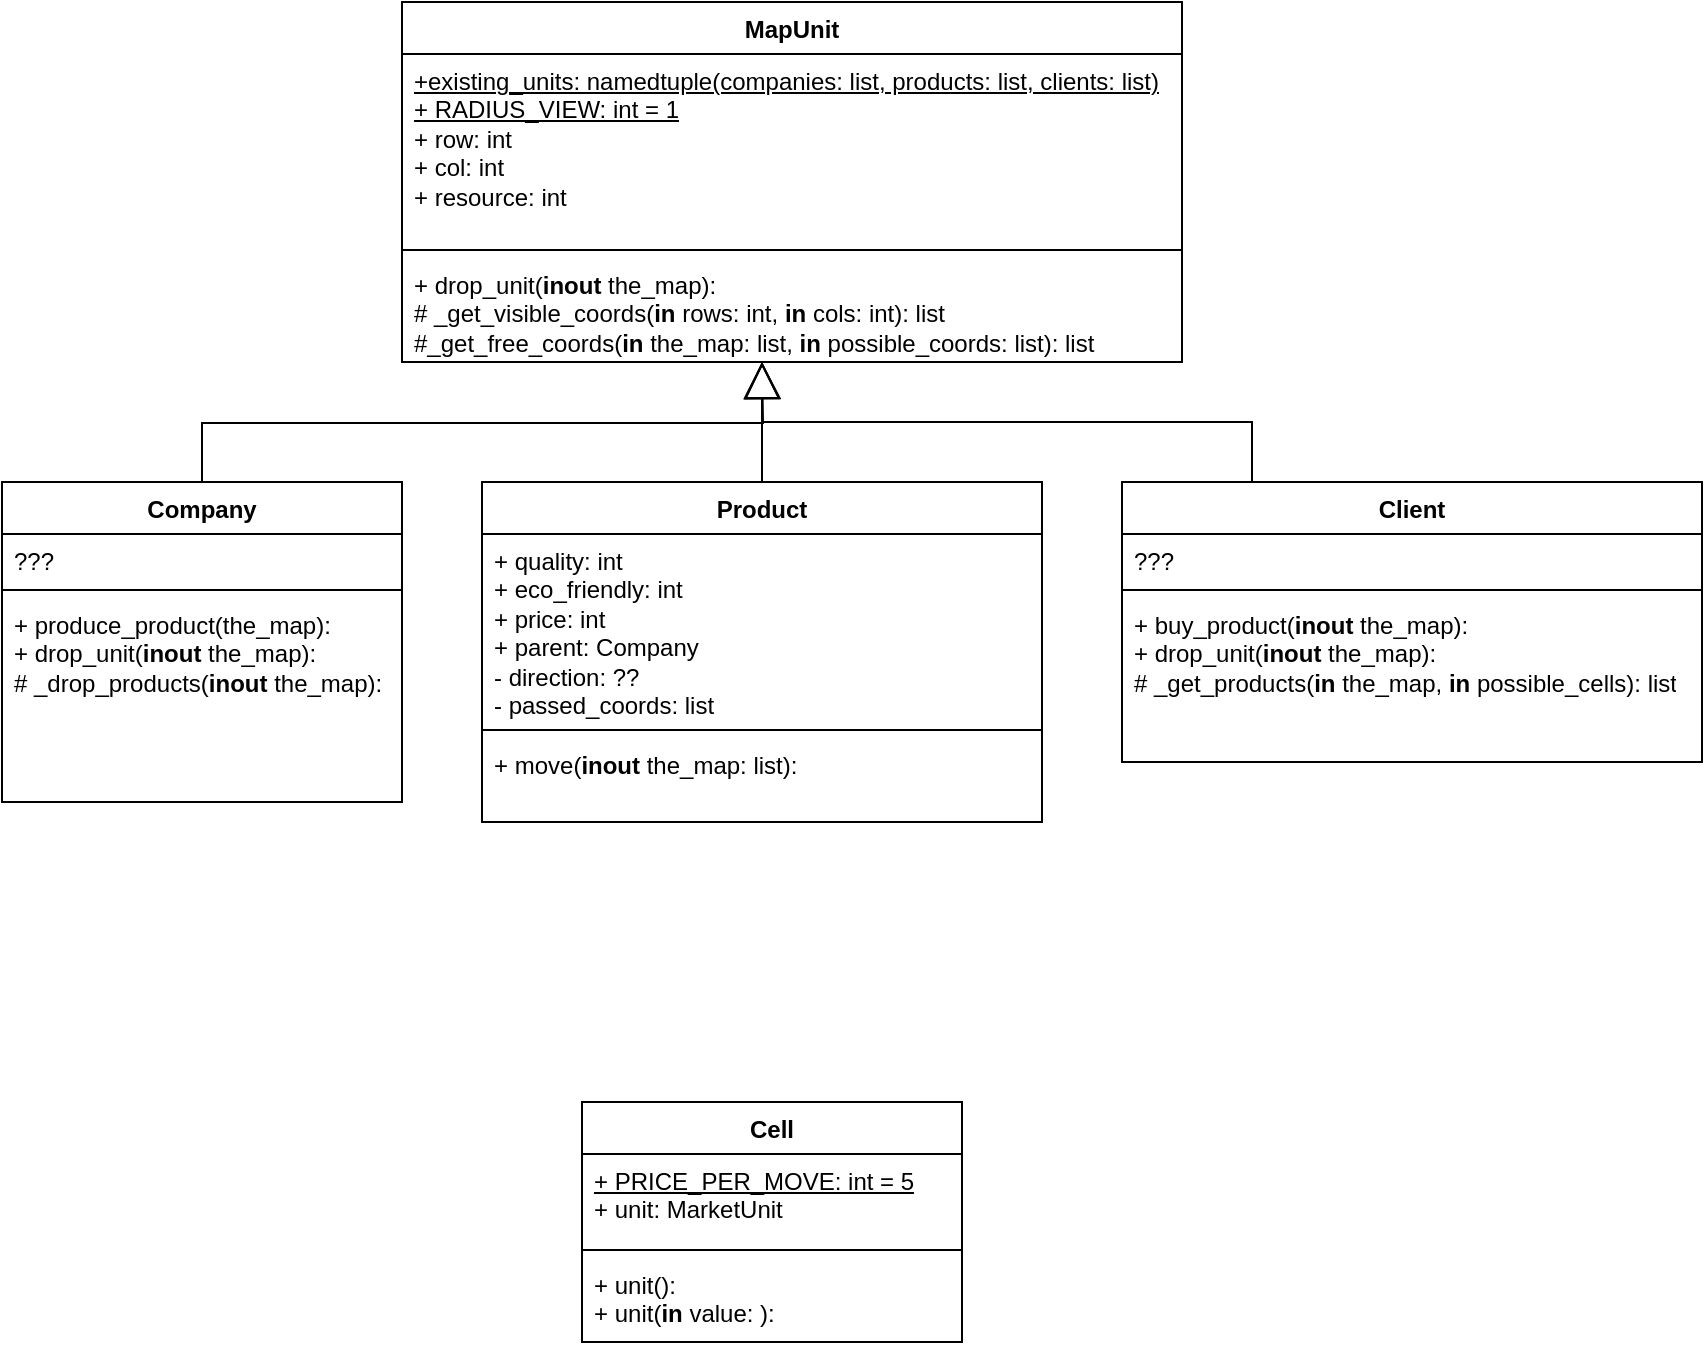 <mxfile version="21.1.8" type="device">
  <diagram name="Страница 1" id="592omqs6vf4V4SqZEaFu">
    <mxGraphModel dx="998" dy="548" grid="1" gridSize="10" guides="1" tooltips="1" connect="1" arrows="1" fold="1" page="1" pageScale="1" pageWidth="827" pageHeight="1169" math="0" shadow="0">
      <root>
        <mxCell id="0" />
        <mxCell id="1" parent="0" />
        <mxCell id="2LjDrPBOcppLivq5cnCg-1" value="Cell" style="swimlane;fontStyle=1;align=center;verticalAlign=top;childLayout=stackLayout;horizontal=1;startSize=26;horizontalStack=0;resizeParent=1;resizeParentMax=0;resizeLast=0;collapsible=1;marginBottom=0;whiteSpace=wrap;html=1;" vertex="1" parent="1">
          <mxGeometry x="410" y="710" width="190" height="120" as="geometry" />
        </mxCell>
        <mxCell id="2LjDrPBOcppLivq5cnCg-2" value="&lt;u&gt;+ PRICE_PER_MOVE: int = 5&lt;/u&gt;&lt;br&gt;+ unit: MarketUnit" style="text;strokeColor=none;fillColor=none;align=left;verticalAlign=top;spacingLeft=4;spacingRight=4;overflow=hidden;rotatable=0;points=[[0,0.5],[1,0.5]];portConstraint=eastwest;whiteSpace=wrap;html=1;" vertex="1" parent="2LjDrPBOcppLivq5cnCg-1">
          <mxGeometry y="26" width="190" height="44" as="geometry" />
        </mxCell>
        <mxCell id="2LjDrPBOcppLivq5cnCg-3" value="" style="line;strokeWidth=1;fillColor=none;align=left;verticalAlign=middle;spacingTop=-1;spacingLeft=3;spacingRight=3;rotatable=0;labelPosition=right;points=[];portConstraint=eastwest;strokeColor=inherit;" vertex="1" parent="2LjDrPBOcppLivq5cnCg-1">
          <mxGeometry y="70" width="190" height="8" as="geometry" />
        </mxCell>
        <mxCell id="2LjDrPBOcppLivq5cnCg-4" value="+ unit():&lt;br&gt;+ unit(&lt;b&gt;in&lt;/b&gt; value: ):&amp;nbsp;" style="text;strokeColor=none;fillColor=none;align=left;verticalAlign=top;spacingLeft=4;spacingRight=4;overflow=hidden;rotatable=0;points=[[0,0.5],[1,0.5]];portConstraint=eastwest;whiteSpace=wrap;html=1;" vertex="1" parent="2LjDrPBOcppLivq5cnCg-1">
          <mxGeometry y="78" width="190" height="42" as="geometry" />
        </mxCell>
        <mxCell id="2LjDrPBOcppLivq5cnCg-5" value="MapUnit" style="swimlane;fontStyle=1;align=center;verticalAlign=top;childLayout=stackLayout;horizontal=1;startSize=26;horizontalStack=0;resizeParent=1;resizeParentMax=0;resizeLast=0;collapsible=1;marginBottom=0;whiteSpace=wrap;html=1;" vertex="1" parent="1">
          <mxGeometry x="320" y="160" width="390" height="180" as="geometry" />
        </mxCell>
        <mxCell id="2LjDrPBOcppLivq5cnCg-6" value="&lt;u&gt;+existing_units: namedtuple(companies: list, products: list, clients: list)&lt;br&gt;+ RADIUS_VIEW: int = 1&lt;/u&gt;&lt;br&gt;+ row: int&lt;br&gt;+ col: int&lt;br&gt;+ resource: int" style="text;strokeColor=none;fillColor=none;align=left;verticalAlign=top;spacingLeft=4;spacingRight=4;overflow=hidden;rotatable=0;points=[[0,0.5],[1,0.5]];portConstraint=eastwest;whiteSpace=wrap;html=1;" vertex="1" parent="2LjDrPBOcppLivq5cnCg-5">
          <mxGeometry y="26" width="390" height="94" as="geometry" />
        </mxCell>
        <mxCell id="2LjDrPBOcppLivq5cnCg-7" value="" style="line;strokeWidth=1;fillColor=none;align=left;verticalAlign=middle;spacingTop=-1;spacingLeft=3;spacingRight=3;rotatable=0;labelPosition=right;points=[];portConstraint=eastwest;strokeColor=inherit;" vertex="1" parent="2LjDrPBOcppLivq5cnCg-5">
          <mxGeometry y="120" width="390" height="8" as="geometry" />
        </mxCell>
        <mxCell id="2LjDrPBOcppLivq5cnCg-8" value="+ drop_unit(&lt;b&gt;inout&amp;nbsp;&lt;/b&gt;the_map):&lt;br&gt;#&amp;nbsp;_get_visible_coords&lt;span style=&quot;background-color: initial;&quot;&gt;(&lt;b&gt;in&lt;/b&gt; rows: int, &lt;b&gt;in&lt;/b&gt; cols: int): list&lt;/span&gt;&lt;br&gt;#_get_free_coords(&lt;b&gt;in&lt;/b&gt; the_map: list, &lt;b&gt;in&lt;/b&gt;&lt;span style=&quot;background-color: initial;&quot;&gt; possible_coords: list): list&amp;nbsp;&lt;/span&gt;" style="text;strokeColor=none;fillColor=none;align=left;verticalAlign=top;spacingLeft=4;spacingRight=4;overflow=hidden;rotatable=0;points=[[0,0.5],[1,0.5]];portConstraint=eastwest;whiteSpace=wrap;html=1;" vertex="1" parent="2LjDrPBOcppLivq5cnCg-5">
          <mxGeometry y="128" width="390" height="52" as="geometry" />
        </mxCell>
        <mxCell id="2LjDrPBOcppLivq5cnCg-10" value="Product" style="swimlane;fontStyle=1;align=center;verticalAlign=top;childLayout=stackLayout;horizontal=1;startSize=26;horizontalStack=0;resizeParent=1;resizeParentMax=0;resizeLast=0;collapsible=1;marginBottom=0;whiteSpace=wrap;html=1;" vertex="1" parent="1">
          <mxGeometry x="360" y="400" width="280" height="170" as="geometry" />
        </mxCell>
        <mxCell id="2LjDrPBOcppLivq5cnCg-11" value="+ quality: int&lt;br&gt;+ eco_friendly: int&lt;br&gt;+ price: int&lt;br&gt;+ parent: Company&lt;br&gt;- direction: ??&lt;br&gt;- passed_coords: list" style="text;strokeColor=none;fillColor=none;align=left;verticalAlign=top;spacingLeft=4;spacingRight=4;overflow=hidden;rotatable=0;points=[[0,0.5],[1,0.5]];portConstraint=eastwest;whiteSpace=wrap;html=1;" vertex="1" parent="2LjDrPBOcppLivq5cnCg-10">
          <mxGeometry y="26" width="280" height="94" as="geometry" />
        </mxCell>
        <mxCell id="2LjDrPBOcppLivq5cnCg-12" value="" style="line;strokeWidth=1;fillColor=none;align=left;verticalAlign=middle;spacingTop=-1;spacingLeft=3;spacingRight=3;rotatable=0;labelPosition=right;points=[];portConstraint=eastwest;strokeColor=inherit;" vertex="1" parent="2LjDrPBOcppLivq5cnCg-10">
          <mxGeometry y="120" width="280" height="8" as="geometry" />
        </mxCell>
        <mxCell id="2LjDrPBOcppLivq5cnCg-13" value="+ move&lt;span style=&quot;background-color: initial;&quot;&gt;(&lt;b&gt;inout&lt;/b&gt; the_map: list):&lt;/span&gt;" style="text;strokeColor=none;fillColor=none;align=left;verticalAlign=top;spacingLeft=4;spacingRight=4;overflow=hidden;rotatable=0;points=[[0,0.5],[1,0.5]];portConstraint=eastwest;whiteSpace=wrap;html=1;" vertex="1" parent="2LjDrPBOcppLivq5cnCg-10">
          <mxGeometry y="128" width="280" height="42" as="geometry" />
        </mxCell>
        <mxCell id="2LjDrPBOcppLivq5cnCg-14" value="Client" style="swimlane;fontStyle=1;align=center;verticalAlign=top;childLayout=stackLayout;horizontal=1;startSize=26;horizontalStack=0;resizeParent=1;resizeParentMax=0;resizeLast=0;collapsible=1;marginBottom=0;whiteSpace=wrap;html=1;" vertex="1" parent="1">
          <mxGeometry x="680" y="400" width="290" height="140" as="geometry" />
        </mxCell>
        <mxCell id="2LjDrPBOcppLivq5cnCg-15" value="???&lt;br&gt;" style="text;strokeColor=none;fillColor=none;align=left;verticalAlign=top;spacingLeft=4;spacingRight=4;overflow=hidden;rotatable=0;points=[[0,0.5],[1,0.5]];portConstraint=eastwest;whiteSpace=wrap;html=1;" vertex="1" parent="2LjDrPBOcppLivq5cnCg-14">
          <mxGeometry y="26" width="290" height="24" as="geometry" />
        </mxCell>
        <mxCell id="2LjDrPBOcppLivq5cnCg-16" value="" style="line;strokeWidth=1;fillColor=none;align=left;verticalAlign=middle;spacingTop=-1;spacingLeft=3;spacingRight=3;rotatable=0;labelPosition=right;points=[];portConstraint=eastwest;strokeColor=inherit;" vertex="1" parent="2LjDrPBOcppLivq5cnCg-14">
          <mxGeometry y="50" width="290" height="8" as="geometry" />
        </mxCell>
        <mxCell id="2LjDrPBOcppLivq5cnCg-17" value="+ buy_product(&lt;b&gt;inout&lt;/b&gt;&amp;nbsp;the_map):&lt;br&gt;+ drop_unit(&lt;b&gt;inout&lt;/b&gt; the_map):&lt;br&gt;# _get_products(&lt;b&gt;in&lt;/b&gt; the_map, &lt;b&gt;in&lt;/b&gt; possible_cells): list" style="text;strokeColor=none;fillColor=none;align=left;verticalAlign=top;spacingLeft=4;spacingRight=4;overflow=hidden;rotatable=0;points=[[0,0.5],[1,0.5]];portConstraint=eastwest;whiteSpace=wrap;html=1;" vertex="1" parent="2LjDrPBOcppLivq5cnCg-14">
          <mxGeometry y="58" width="290" height="82" as="geometry" />
        </mxCell>
        <mxCell id="2LjDrPBOcppLivq5cnCg-18" value="Company" style="swimlane;fontStyle=1;align=center;verticalAlign=top;childLayout=stackLayout;horizontal=1;startSize=26;horizontalStack=0;resizeParent=1;resizeParentMax=0;resizeLast=0;collapsible=1;marginBottom=0;whiteSpace=wrap;html=1;" vertex="1" parent="1">
          <mxGeometry x="120" y="400" width="200" height="160" as="geometry" />
        </mxCell>
        <mxCell id="2LjDrPBOcppLivq5cnCg-19" value="???" style="text;strokeColor=none;fillColor=none;align=left;verticalAlign=top;spacingLeft=4;spacingRight=4;overflow=hidden;rotatable=0;points=[[0,0.5],[1,0.5]];portConstraint=eastwest;whiteSpace=wrap;html=1;" vertex="1" parent="2LjDrPBOcppLivq5cnCg-18">
          <mxGeometry y="26" width="200" height="24" as="geometry" />
        </mxCell>
        <mxCell id="2LjDrPBOcppLivq5cnCg-20" value="" style="line;strokeWidth=1;fillColor=none;align=left;verticalAlign=middle;spacingTop=-1;spacingLeft=3;spacingRight=3;rotatable=0;labelPosition=right;points=[];portConstraint=eastwest;strokeColor=inherit;" vertex="1" parent="2LjDrPBOcppLivq5cnCg-18">
          <mxGeometry y="50" width="200" height="8" as="geometry" />
        </mxCell>
        <mxCell id="2LjDrPBOcppLivq5cnCg-21" value="+ produce_product(the_map):&lt;br&gt;+ drop_unit(&lt;b&gt;inout&lt;/b&gt;&amp;nbsp;the_map):&lt;br&gt;# _drop_products(&lt;b&gt;inout&lt;/b&gt; the_map):&lt;span style=&quot;background-color: initial;&quot;&gt;&lt;br&gt;&lt;/span&gt;" style="text;strokeColor=none;fillColor=none;align=left;verticalAlign=top;spacingLeft=4;spacingRight=4;overflow=hidden;rotatable=0;points=[[0,0.5],[1,0.5]];portConstraint=eastwest;whiteSpace=wrap;html=1;" vertex="1" parent="2LjDrPBOcppLivq5cnCg-18">
          <mxGeometry y="58" width="200" height="102" as="geometry" />
        </mxCell>
        <mxCell id="2LjDrPBOcppLivq5cnCg-22" value="" style="endArrow=block;endSize=16;endFill=0;html=1;rounded=0;exitX=0.5;exitY=0;exitDx=0;exitDy=0;edgeStyle=orthogonalEdgeStyle;" edge="1" parent="1" source="2LjDrPBOcppLivq5cnCg-18">
          <mxGeometry width="160" relative="1" as="geometry">
            <mxPoint x="460" y="460" as="sourcePoint" />
            <mxPoint x="500" y="340" as="targetPoint" />
          </mxGeometry>
        </mxCell>
        <mxCell id="2LjDrPBOcppLivq5cnCg-23" value="" style="endArrow=block;endSize=16;endFill=0;html=1;rounded=0;exitX=0.5;exitY=0;exitDx=0;exitDy=0;edgeStyle=orthogonalEdgeStyle;" edge="1" parent="1" source="2LjDrPBOcppLivq5cnCg-14">
          <mxGeometry width="160" relative="1" as="geometry">
            <mxPoint x="530" y="380" as="sourcePoint" />
            <mxPoint x="500" y="340" as="targetPoint" />
            <Array as="points">
              <mxPoint x="745" y="370" />
              <mxPoint x="500" y="370" />
            </Array>
          </mxGeometry>
        </mxCell>
        <mxCell id="2LjDrPBOcppLivq5cnCg-24" value="" style="endArrow=block;endSize=16;endFill=0;html=1;rounded=0;exitX=0.5;exitY=0;exitDx=0;exitDy=0;" edge="1" parent="1" source="2LjDrPBOcppLivq5cnCg-10">
          <mxGeometry width="160" relative="1" as="geometry">
            <mxPoint x="530" y="380" as="sourcePoint" />
            <mxPoint x="500" y="340" as="targetPoint" />
          </mxGeometry>
        </mxCell>
      </root>
    </mxGraphModel>
  </diagram>
</mxfile>
